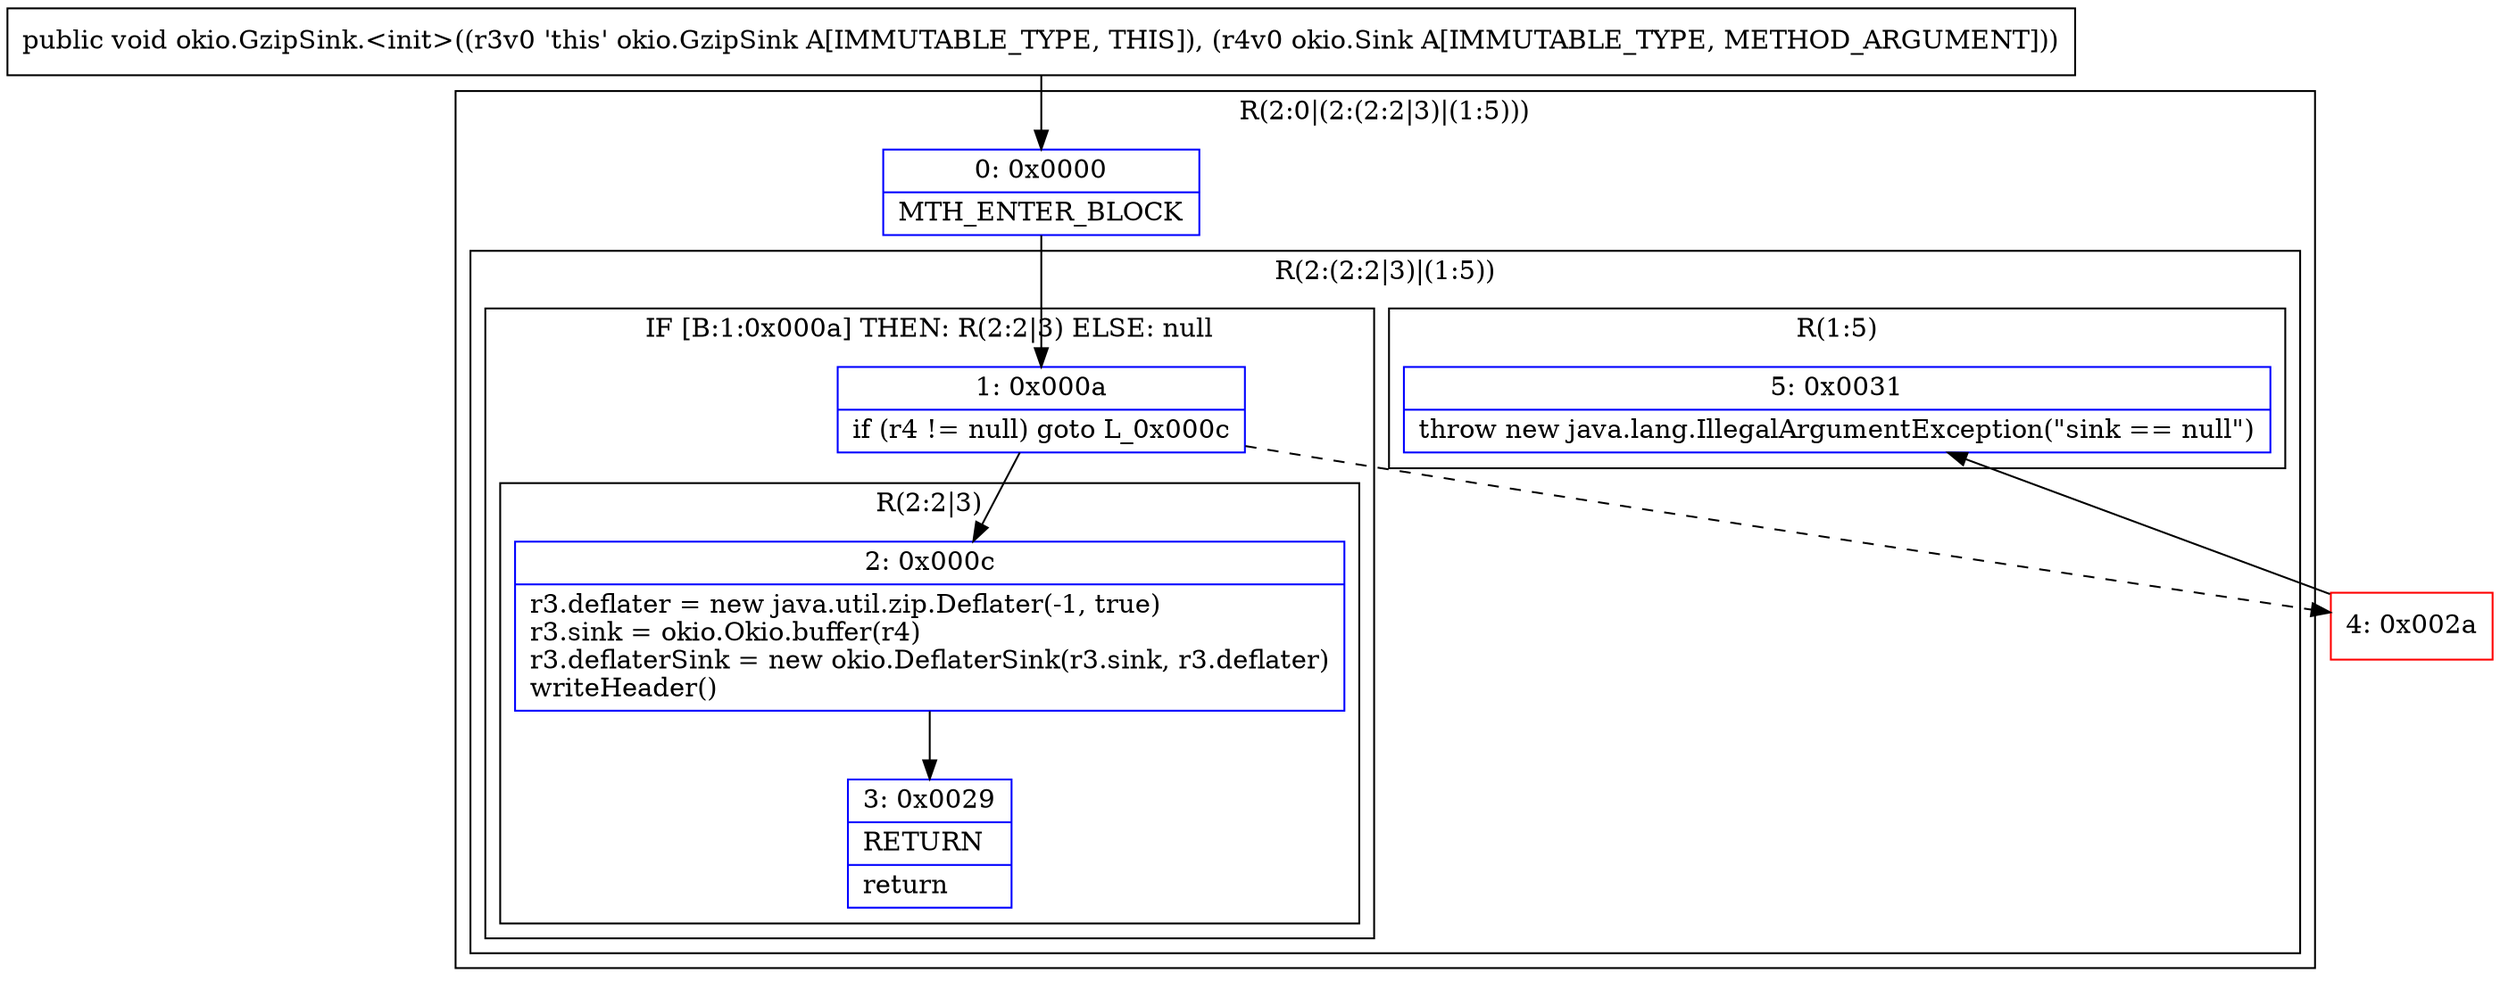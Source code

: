 digraph "CFG forokio.GzipSink.\<init\>(Lokio\/Sink;)V" {
subgraph cluster_Region_188332069 {
label = "R(2:0|(2:(2:2|3)|(1:5)))";
node [shape=record,color=blue];
Node_0 [shape=record,label="{0\:\ 0x0000|MTH_ENTER_BLOCK\l}"];
subgraph cluster_Region_1690756312 {
label = "R(2:(2:2|3)|(1:5))";
node [shape=record,color=blue];
subgraph cluster_IfRegion_1628282366 {
label = "IF [B:1:0x000a] THEN: R(2:2|3) ELSE: null";
node [shape=record,color=blue];
Node_1 [shape=record,label="{1\:\ 0x000a|if (r4 != null) goto L_0x000c\l}"];
subgraph cluster_Region_279379625 {
label = "R(2:2|3)";
node [shape=record,color=blue];
Node_2 [shape=record,label="{2\:\ 0x000c|r3.deflater = new java.util.zip.Deflater(\-1, true)\lr3.sink = okio.Okio.buffer(r4)\lr3.deflaterSink = new okio.DeflaterSink(r3.sink, r3.deflater)\lwriteHeader()\l}"];
Node_3 [shape=record,label="{3\:\ 0x0029|RETURN\l|return\l}"];
}
}
subgraph cluster_Region_1444451336 {
label = "R(1:5)";
node [shape=record,color=blue];
Node_5 [shape=record,label="{5\:\ 0x0031|throw new java.lang.IllegalArgumentException(\"sink == null\")\l}"];
}
}
}
Node_4 [shape=record,color=red,label="{4\:\ 0x002a}"];
MethodNode[shape=record,label="{public void okio.GzipSink.\<init\>((r3v0 'this' okio.GzipSink A[IMMUTABLE_TYPE, THIS]), (r4v0 okio.Sink A[IMMUTABLE_TYPE, METHOD_ARGUMENT])) }"];
MethodNode -> Node_0;
Node_0 -> Node_1;
Node_1 -> Node_2;
Node_1 -> Node_4[style=dashed];
Node_2 -> Node_3;
Node_4 -> Node_5;
}

